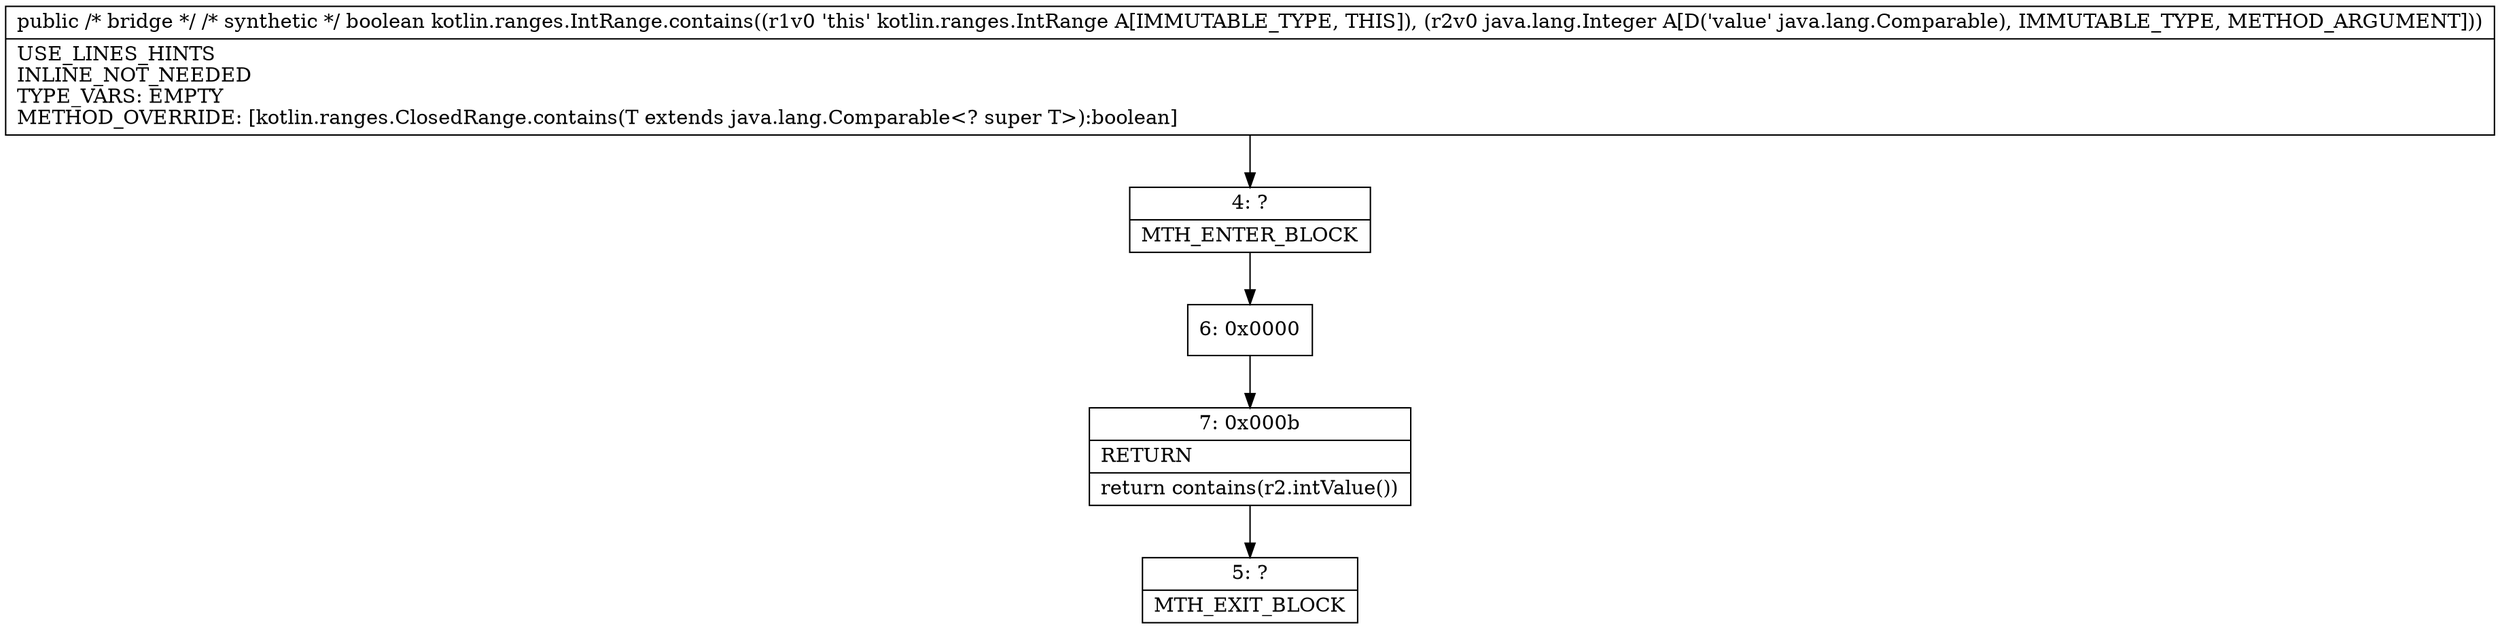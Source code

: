 digraph "CFG forkotlin.ranges.IntRange.contains(Ljava\/lang\/Comparable;)Z" {
Node_4 [shape=record,label="{4\:\ ?|MTH_ENTER_BLOCK\l}"];
Node_6 [shape=record,label="{6\:\ 0x0000}"];
Node_7 [shape=record,label="{7\:\ 0x000b|RETURN\l|return contains(r2.intValue())\l}"];
Node_5 [shape=record,label="{5\:\ ?|MTH_EXIT_BLOCK\l}"];
MethodNode[shape=record,label="{public \/* bridge *\/ \/* synthetic *\/ boolean kotlin.ranges.IntRange.contains((r1v0 'this' kotlin.ranges.IntRange A[IMMUTABLE_TYPE, THIS]), (r2v0 java.lang.Integer A[D('value' java.lang.Comparable), IMMUTABLE_TYPE, METHOD_ARGUMENT]))  | USE_LINES_HINTS\lINLINE_NOT_NEEDED\lTYPE_VARS: EMPTY\lMETHOD_OVERRIDE: [kotlin.ranges.ClosedRange.contains(T extends java.lang.Comparable\<? super T\>):boolean]\l}"];
MethodNode -> Node_4;Node_4 -> Node_6;
Node_6 -> Node_7;
Node_7 -> Node_5;
}

